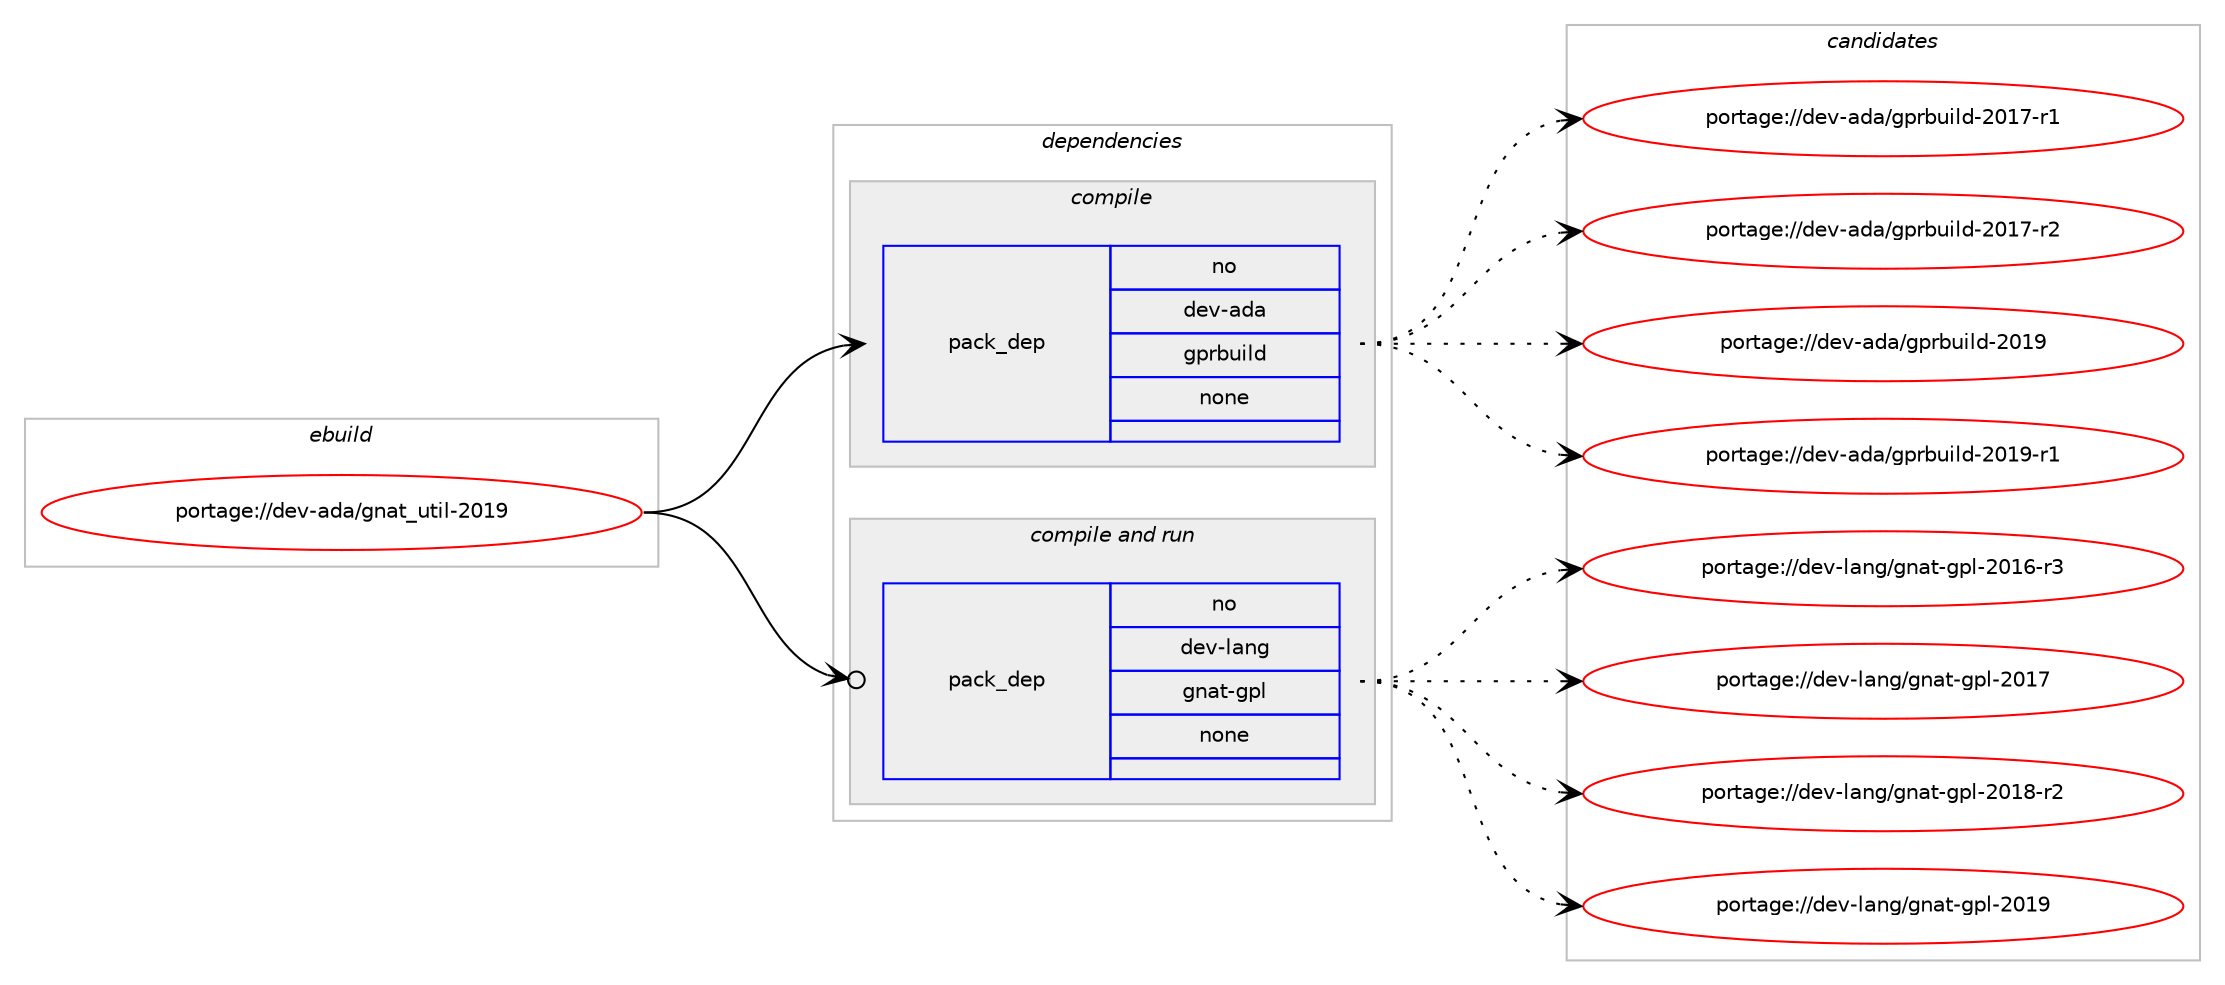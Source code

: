 digraph prolog {

# *************
# Graph options
# *************

newrank=true;
concentrate=true;
compound=true;
graph [rankdir=LR,fontname=Helvetica,fontsize=10,ranksep=1.5];#, ranksep=2.5, nodesep=0.2];
edge  [arrowhead=vee];
node  [fontname=Helvetica,fontsize=10];

# **********
# The ebuild
# **********

subgraph cluster_leftcol {
color=gray;
rank=same;
label=<<i>ebuild</i>>;
id [label="portage://dev-ada/gnat_util-2019", color=red, width=4, href="../dev-ada/gnat_util-2019.svg"];
}

# ****************
# The dependencies
# ****************

subgraph cluster_midcol {
color=gray;
label=<<i>dependencies</i>>;
subgraph cluster_compile {
fillcolor="#eeeeee";
style=filled;
label=<<i>compile</i>>;
subgraph pack38980 {
dependency51836 [label=<<TABLE BORDER="0" CELLBORDER="1" CELLSPACING="0" CELLPADDING="4" WIDTH="220"><TR><TD ROWSPAN="6" CELLPADDING="30">pack_dep</TD></TR><TR><TD WIDTH="110">no</TD></TR><TR><TD>dev-ada</TD></TR><TR><TD>gprbuild</TD></TR><TR><TD>none</TD></TR><TR><TD></TD></TR></TABLE>>, shape=none, color=blue];
}
id:e -> dependency51836:w [weight=20,style="solid",arrowhead="vee"];
}
subgraph cluster_compileandrun {
fillcolor="#eeeeee";
style=filled;
label=<<i>compile and run</i>>;
subgraph pack38981 {
dependency51837 [label=<<TABLE BORDER="0" CELLBORDER="1" CELLSPACING="0" CELLPADDING="4" WIDTH="220"><TR><TD ROWSPAN="6" CELLPADDING="30">pack_dep</TD></TR><TR><TD WIDTH="110">no</TD></TR><TR><TD>dev-lang</TD></TR><TR><TD>gnat-gpl</TD></TR><TR><TD>none</TD></TR><TR><TD></TD></TR></TABLE>>, shape=none, color=blue];
}
id:e -> dependency51837:w [weight=20,style="solid",arrowhead="odotvee"];
}
subgraph cluster_run {
fillcolor="#eeeeee";
style=filled;
label=<<i>run</i>>;
}
}

# **************
# The candidates
# **************

subgraph cluster_choices {
rank=same;
color=gray;
label=<<i>candidates</i>>;

subgraph choice38980 {
color=black;
nodesep=1;
choiceportage100101118459710097471031121149811710510810045504849554511449 [label="portage://dev-ada/gprbuild-2017-r1", color=red, width=4,href="../dev-ada/gprbuild-2017-r1.svg"];
choiceportage100101118459710097471031121149811710510810045504849554511450 [label="portage://dev-ada/gprbuild-2017-r2", color=red, width=4,href="../dev-ada/gprbuild-2017-r2.svg"];
choiceportage10010111845971009747103112114981171051081004550484957 [label="portage://dev-ada/gprbuild-2019", color=red, width=4,href="../dev-ada/gprbuild-2019.svg"];
choiceportage100101118459710097471031121149811710510810045504849574511449 [label="portage://dev-ada/gprbuild-2019-r1", color=red, width=4,href="../dev-ada/gprbuild-2019-r1.svg"];
dependency51836:e -> choiceportage100101118459710097471031121149811710510810045504849554511449:w [style=dotted,weight="100"];
dependency51836:e -> choiceportage100101118459710097471031121149811710510810045504849554511450:w [style=dotted,weight="100"];
dependency51836:e -> choiceportage10010111845971009747103112114981171051081004550484957:w [style=dotted,weight="100"];
dependency51836:e -> choiceportage100101118459710097471031121149811710510810045504849574511449:w [style=dotted,weight="100"];
}
subgraph choice38981 {
color=black;
nodesep=1;
choiceportage100101118451089711010347103110971164510311210845504849544511451 [label="portage://dev-lang/gnat-gpl-2016-r3", color=red, width=4,href="../dev-lang/gnat-gpl-2016-r3.svg"];
choiceportage10010111845108971101034710311097116451031121084550484955 [label="portage://dev-lang/gnat-gpl-2017", color=red, width=4,href="../dev-lang/gnat-gpl-2017.svg"];
choiceportage100101118451089711010347103110971164510311210845504849564511450 [label="portage://dev-lang/gnat-gpl-2018-r2", color=red, width=4,href="../dev-lang/gnat-gpl-2018-r2.svg"];
choiceportage10010111845108971101034710311097116451031121084550484957 [label="portage://dev-lang/gnat-gpl-2019", color=red, width=4,href="../dev-lang/gnat-gpl-2019.svg"];
dependency51837:e -> choiceportage100101118451089711010347103110971164510311210845504849544511451:w [style=dotted,weight="100"];
dependency51837:e -> choiceportage10010111845108971101034710311097116451031121084550484955:w [style=dotted,weight="100"];
dependency51837:e -> choiceportage100101118451089711010347103110971164510311210845504849564511450:w [style=dotted,weight="100"];
dependency51837:e -> choiceportage10010111845108971101034710311097116451031121084550484957:w [style=dotted,weight="100"];
}
}

}
